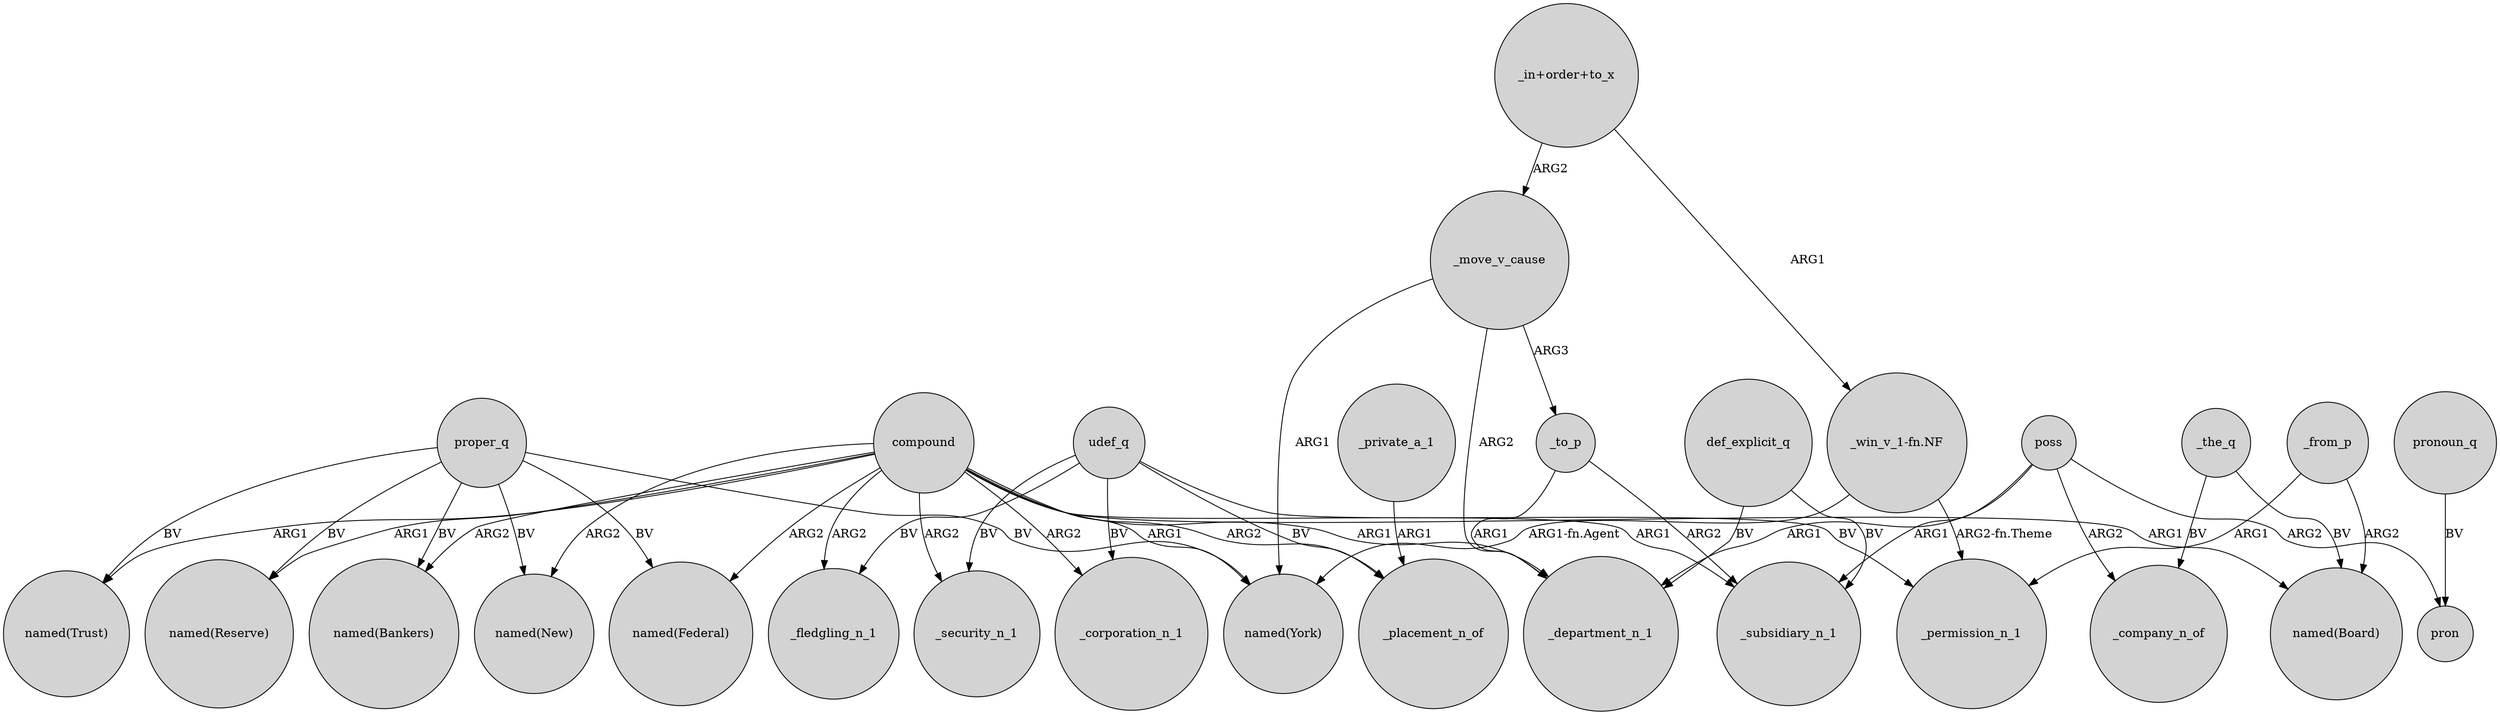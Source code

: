 digraph {
	node [shape=circle style=filled]
	compound -> "named(Reserve)" [label=ARG1]
	compound -> "named(Bankers)" [label=ARG2]
	_from_p -> "named(Board)" [label=ARG2]
	_the_q -> "named(Board)" [label=BV]
	_move_v_cause -> _to_p [label=ARG3]
	udef_q -> _fledgling_n_1 [label=BV]
	proper_q -> "named(Reserve)" [label=BV]
	compound -> "named(New)" [label=ARG2]
	compound -> _fledgling_n_1 [label=ARG2]
	poss -> pron [label=ARG2]
	def_explicit_q -> _subsidiary_n_1 [label=BV]
	"_in+order+to_x" -> _move_v_cause [label=ARG2]
	poss -> _subsidiary_n_1 [label=ARG1]
	proper_q -> "named(Bankers)" [label=BV]
	proper_q -> "named(New)" [label=BV]
	udef_q -> _placement_n_of [label=BV]
	_to_p -> _department_n_1 [label=ARG1]
	"_win_v_1-fn.NF" -> _permission_n_1 [label="ARG2-fn.Theme"]
	_move_v_cause -> _department_n_1 [label=ARG2]
	compound -> _security_n_1 [label=ARG2]
	compound -> _corporation_n_1 [label=ARG2]
	compound -> "named(Trust)" [label=ARG1]
	_from_p -> _permission_n_1 [label=ARG1]
	compound -> _department_n_1 [label=ARG1]
	udef_q -> _permission_n_1 [label=BV]
	"_win_v_1-fn.NF" -> "named(York)" [label="ARG1-fn.Agent"]
	_the_q -> _company_n_of [label=BV]
	poss -> _department_n_1 [label=ARG1]
	udef_q -> _corporation_n_1 [label=BV]
	"_in+order+to_x" -> "_win_v_1-fn.NF" [label=ARG1]
	pronoun_q -> pron [label=BV]
	compound -> "named(Board)" [label=ARG1]
	proper_q -> "named(Trust)" [label=BV]
	compound -> "named(York)" [label=ARG1]
	proper_q -> "named(Federal)" [label=BV]
	compound -> _subsidiary_n_1 [label=ARG1]
	compound -> _placement_n_of [label=ARG2]
	_move_v_cause -> "named(York)" [label=ARG1]
	poss -> _company_n_of [label=ARG2]
	proper_q -> "named(York)" [label=BV]
	_private_a_1 -> _placement_n_of [label=ARG1]
	compound -> "named(Federal)" [label=ARG2]
	def_explicit_q -> _department_n_1 [label=BV]
	_to_p -> _subsidiary_n_1 [label=ARG2]
	udef_q -> _security_n_1 [label=BV]
}
